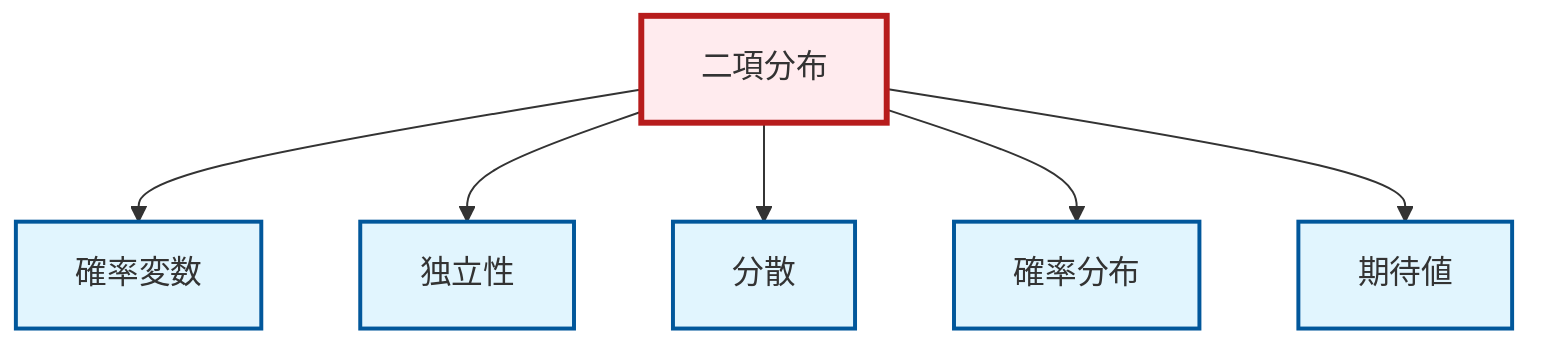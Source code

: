graph TD
    classDef definition fill:#e1f5fe,stroke:#01579b,stroke-width:2px
    classDef theorem fill:#f3e5f5,stroke:#4a148c,stroke-width:2px
    classDef axiom fill:#fff3e0,stroke:#e65100,stroke-width:2px
    classDef example fill:#e8f5e9,stroke:#1b5e20,stroke-width:2px
    classDef current fill:#ffebee,stroke:#b71c1c,stroke-width:3px
    def-expectation["期待値"]:::definition
    def-variance["分散"]:::definition
    def-random-variable["確率変数"]:::definition
    def-independence["独立性"]:::definition
    def-probability-distribution["確率分布"]:::definition
    def-binomial-distribution["二項分布"]:::definition
    def-binomial-distribution --> def-random-variable
    def-binomial-distribution --> def-independence
    def-binomial-distribution --> def-variance
    def-binomial-distribution --> def-probability-distribution
    def-binomial-distribution --> def-expectation
    class def-binomial-distribution current